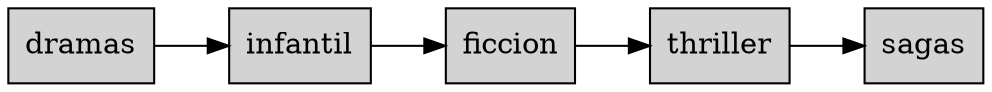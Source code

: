 digraph G {
 rankdir = LR;dramas[shape=elipse,label="dramas" style = filled];
infantil[shape=elipse,label="infantil" style = filled];
dramas -> infantil
ficcion[shape=elipse,label="ficcion" style = filled];
infantil -> ficcion
thriller[shape=elipse,label="thriller" style = filled];
ficcion -> thriller
sagas[shape=elipse,label="sagas" style = filled];
thriller -> sagas
}
